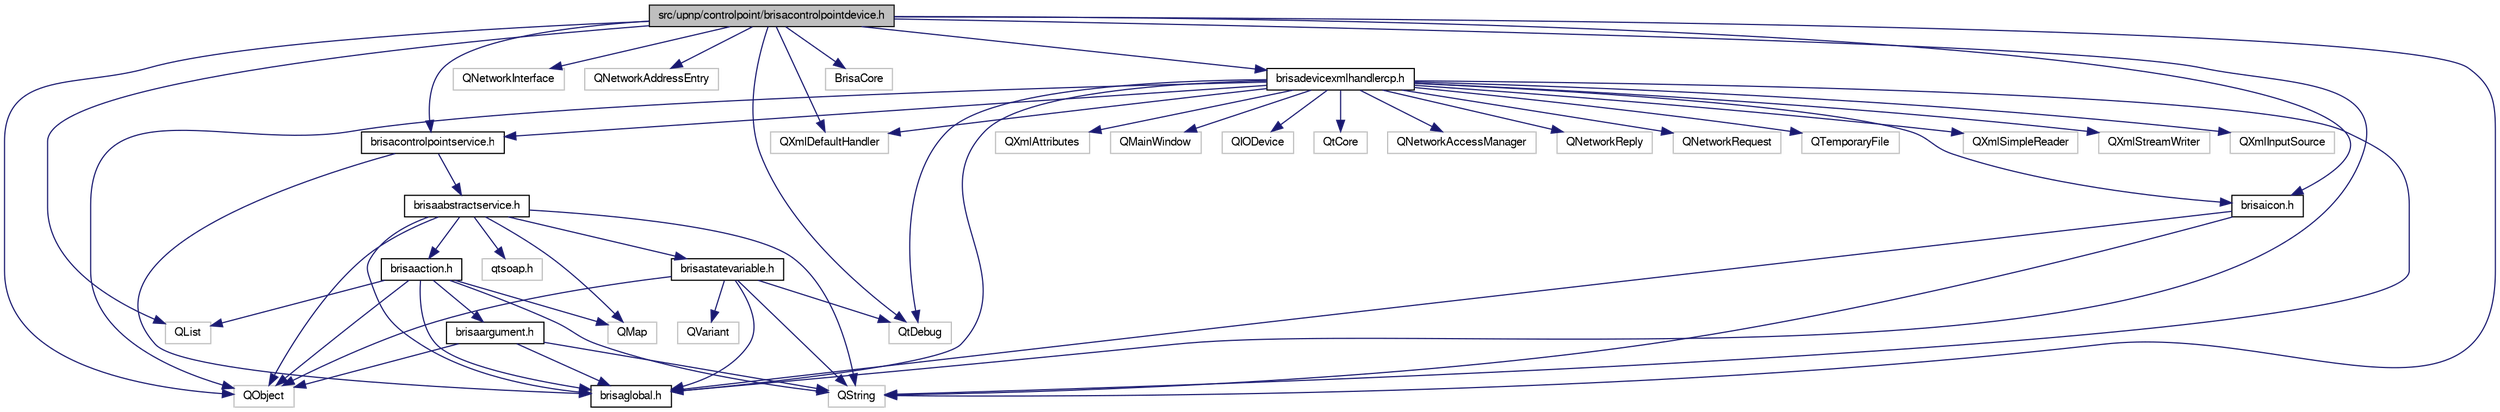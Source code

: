 digraph G
{
  bgcolor="transparent";
  edge [fontname="FreeSans",fontsize="10",labelfontname="FreeSans",labelfontsize="10"];
  node [fontname="FreeSans",fontsize="10",shape=record];
  Node1 [label="src/upnp/controlpoint/brisacontrolpointdevice.h",height=0.2,width=0.4,color="black", fillcolor="grey75", style="filled" fontcolor="black"];
  Node1 -> Node2 [color="midnightblue",fontsize="10",style="solid",fontname="FreeSans"];
  Node2 [label="QString",height=0.2,width=0.4,color="grey75"];
  Node1 -> Node3 [color="midnightblue",fontsize="10",style="solid",fontname="FreeSans"];
  Node3 [label="QList",height=0.2,width=0.4,color="grey75"];
  Node1 -> Node4 [color="midnightblue",fontsize="10",style="solid",fontname="FreeSans"];
  Node4 [label="QXmlDefaultHandler",height=0.2,width=0.4,color="grey75"];
  Node1 -> Node5 [color="midnightblue",fontsize="10",style="solid",fontname="FreeSans"];
  Node5 [label="QNetworkInterface",height=0.2,width=0.4,color="grey75"];
  Node1 -> Node6 [color="midnightblue",fontsize="10",style="solid",fontname="FreeSans"];
  Node6 [label="QNetworkAddressEntry",height=0.2,width=0.4,color="grey75"];
  Node1 -> Node7 [color="midnightblue",fontsize="10",style="solid",fontname="FreeSans"];
  Node7 [label="QtDebug",height=0.2,width=0.4,color="grey75"];
  Node1 -> Node8 [color="midnightblue",fontsize="10",style="solid",fontname="FreeSans"];
  Node8 [label="QObject",height=0.2,width=0.4,color="grey75"];
  Node1 -> Node9 [color="midnightblue",fontsize="10",style="solid",fontname="FreeSans"];
  Node9 [label="BrisaCore",height=0.2,width=0.4,color="grey75"];
  Node1 -> Node10 [color="midnightblue",fontsize="10",style="solid",fontname="FreeSans"];
  Node10 [label="brisaicon.h",height=0.2,width=0.4,color="black",URL="$brisaicon_8h.html"];
  Node10 -> Node2 [color="midnightblue",fontsize="10",style="solid",fontname="FreeSans"];
  Node10 -> Node11 [color="midnightblue",fontsize="10",style="solid",fontname="FreeSans"];
  Node11 [label="brisaglobal.h",height=0.2,width=0.4,color="black",URL="$brisaglobal_8h.html"];
  Node1 -> Node12 [color="midnightblue",fontsize="10",style="solid",fontname="FreeSans"];
  Node12 [label="brisacontrolpointservice.h",height=0.2,width=0.4,color="black",URL="$brisacontrolpointservice_8h.html"];
  Node12 -> Node13 [color="midnightblue",fontsize="10",style="solid",fontname="FreeSans"];
  Node13 [label="brisaabstractservice.h",height=0.2,width=0.4,color="black",URL="$brisaabstractservice_8h.html"];
  Node13 -> Node14 [color="midnightblue",fontsize="10",style="solid",fontname="FreeSans"];
  Node14 [label="brisaaction.h",height=0.2,width=0.4,color="black",URL="$brisaaction_8h.html"];
  Node14 -> Node15 [color="midnightblue",fontsize="10",style="solid",fontname="FreeSans"];
  Node15 [label="brisaargument.h",height=0.2,width=0.4,color="black",URL="$brisaargument_8h.html"];
  Node15 -> Node8 [color="midnightblue",fontsize="10",style="solid",fontname="FreeSans"];
  Node15 -> Node2 [color="midnightblue",fontsize="10",style="solid",fontname="FreeSans"];
  Node15 -> Node11 [color="midnightblue",fontsize="10",style="solid",fontname="FreeSans"];
  Node14 -> Node11 [color="midnightblue",fontsize="10",style="solid",fontname="FreeSans"];
  Node14 -> Node2 [color="midnightblue",fontsize="10",style="solid",fontname="FreeSans"];
  Node14 -> Node3 [color="midnightblue",fontsize="10",style="solid",fontname="FreeSans"];
  Node14 -> Node16 [color="midnightblue",fontsize="10",style="solid",fontname="FreeSans"];
  Node16 [label="QMap",height=0.2,width=0.4,color="grey75"];
  Node14 -> Node8 [color="midnightblue",fontsize="10",style="solid",fontname="FreeSans"];
  Node13 -> Node17 [color="midnightblue",fontsize="10",style="solid",fontname="FreeSans"];
  Node17 [label="brisastatevariable.h",height=0.2,width=0.4,color="black",URL="$brisastatevariable_8h.html"];
  Node17 -> Node2 [color="midnightblue",fontsize="10",style="solid",fontname="FreeSans"];
  Node17 -> Node18 [color="midnightblue",fontsize="10",style="solid",fontname="FreeSans"];
  Node18 [label="QVariant",height=0.2,width=0.4,color="grey75"];
  Node17 -> Node8 [color="midnightblue",fontsize="10",style="solid",fontname="FreeSans"];
  Node17 -> Node7 [color="midnightblue",fontsize="10",style="solid",fontname="FreeSans"];
  Node17 -> Node11 [color="midnightblue",fontsize="10",style="solid",fontname="FreeSans"];
  Node13 -> Node11 [color="midnightblue",fontsize="10",style="solid",fontname="FreeSans"];
  Node13 -> Node19 [color="midnightblue",fontsize="10",style="solid",fontname="FreeSans"];
  Node19 [label="qtsoap.h",height=0.2,width=0.4,color="grey75"];
  Node13 -> Node16 [color="midnightblue",fontsize="10",style="solid",fontname="FreeSans"];
  Node13 -> Node2 [color="midnightblue",fontsize="10",style="solid",fontname="FreeSans"];
  Node13 -> Node8 [color="midnightblue",fontsize="10",style="solid",fontname="FreeSans"];
  Node12 -> Node11 [color="midnightblue",fontsize="10",style="solid",fontname="FreeSans"];
  Node1 -> Node20 [color="midnightblue",fontsize="10",style="solid",fontname="FreeSans"];
  Node20 [label="brisadevicexmlhandlercp.h",height=0.2,width=0.4,color="black",URL="$brisadevicexmlhandlercp_8h.html"];
  Node20 -> Node4 [color="midnightblue",fontsize="10",style="solid",fontname="FreeSans"];
  Node20 -> Node21 [color="midnightblue",fontsize="10",style="solid",fontname="FreeSans"];
  Node21 [label="QXmlSimpleReader",height=0.2,width=0.4,color="grey75"];
  Node20 -> Node22 [color="midnightblue",fontsize="10",style="solid",fontname="FreeSans"];
  Node22 [label="QXmlStreamWriter",height=0.2,width=0.4,color="grey75"];
  Node20 -> Node23 [color="midnightblue",fontsize="10",style="solid",fontname="FreeSans"];
  Node23 [label="QXmlInputSource",height=0.2,width=0.4,color="grey75"];
  Node20 -> Node24 [color="midnightblue",fontsize="10",style="solid",fontname="FreeSans"];
  Node24 [label="QXmlAttributes",height=0.2,width=0.4,color="grey75"];
  Node20 -> Node25 [color="midnightblue",fontsize="10",style="solid",fontname="FreeSans"];
  Node25 [label="QMainWindow",height=0.2,width=0.4,color="grey75"];
  Node20 -> Node26 [color="midnightblue",fontsize="10",style="solid",fontname="FreeSans"];
  Node26 [label="QIODevice",height=0.2,width=0.4,color="grey75"];
  Node20 -> Node2 [color="midnightblue",fontsize="10",style="solid",fontname="FreeSans"];
  Node20 -> Node7 [color="midnightblue",fontsize="10",style="solid",fontname="FreeSans"];
  Node20 -> Node27 [color="midnightblue",fontsize="10",style="solid",fontname="FreeSans"];
  Node27 [label="QtCore",height=0.2,width=0.4,color="grey75"];
  Node20 -> Node8 [color="midnightblue",fontsize="10",style="solid",fontname="FreeSans"];
  Node20 -> Node28 [color="midnightblue",fontsize="10",style="solid",fontname="FreeSans"];
  Node28 [label="QNetworkAccessManager",height=0.2,width=0.4,color="grey75"];
  Node20 -> Node29 [color="midnightblue",fontsize="10",style="solid",fontname="FreeSans"];
  Node29 [label="QNetworkReply",height=0.2,width=0.4,color="grey75"];
  Node20 -> Node30 [color="midnightblue",fontsize="10",style="solid",fontname="FreeSans"];
  Node30 [label="QNetworkRequest",height=0.2,width=0.4,color="grey75"];
  Node20 -> Node31 [color="midnightblue",fontsize="10",style="solid",fontname="FreeSans"];
  Node31 [label="QTemporaryFile",height=0.2,width=0.4,color="grey75"];
  Node20 -> Node10 [color="midnightblue",fontsize="10",style="solid",fontname="FreeSans"];
  Node20 -> Node12 [color="midnightblue",fontsize="10",style="solid",fontname="FreeSans"];
  Node20 -> Node11 [color="midnightblue",fontsize="10",style="solid",fontname="FreeSans"];
  Node1 -> Node11 [color="midnightblue",fontsize="10",style="solid",fontname="FreeSans"];
}
